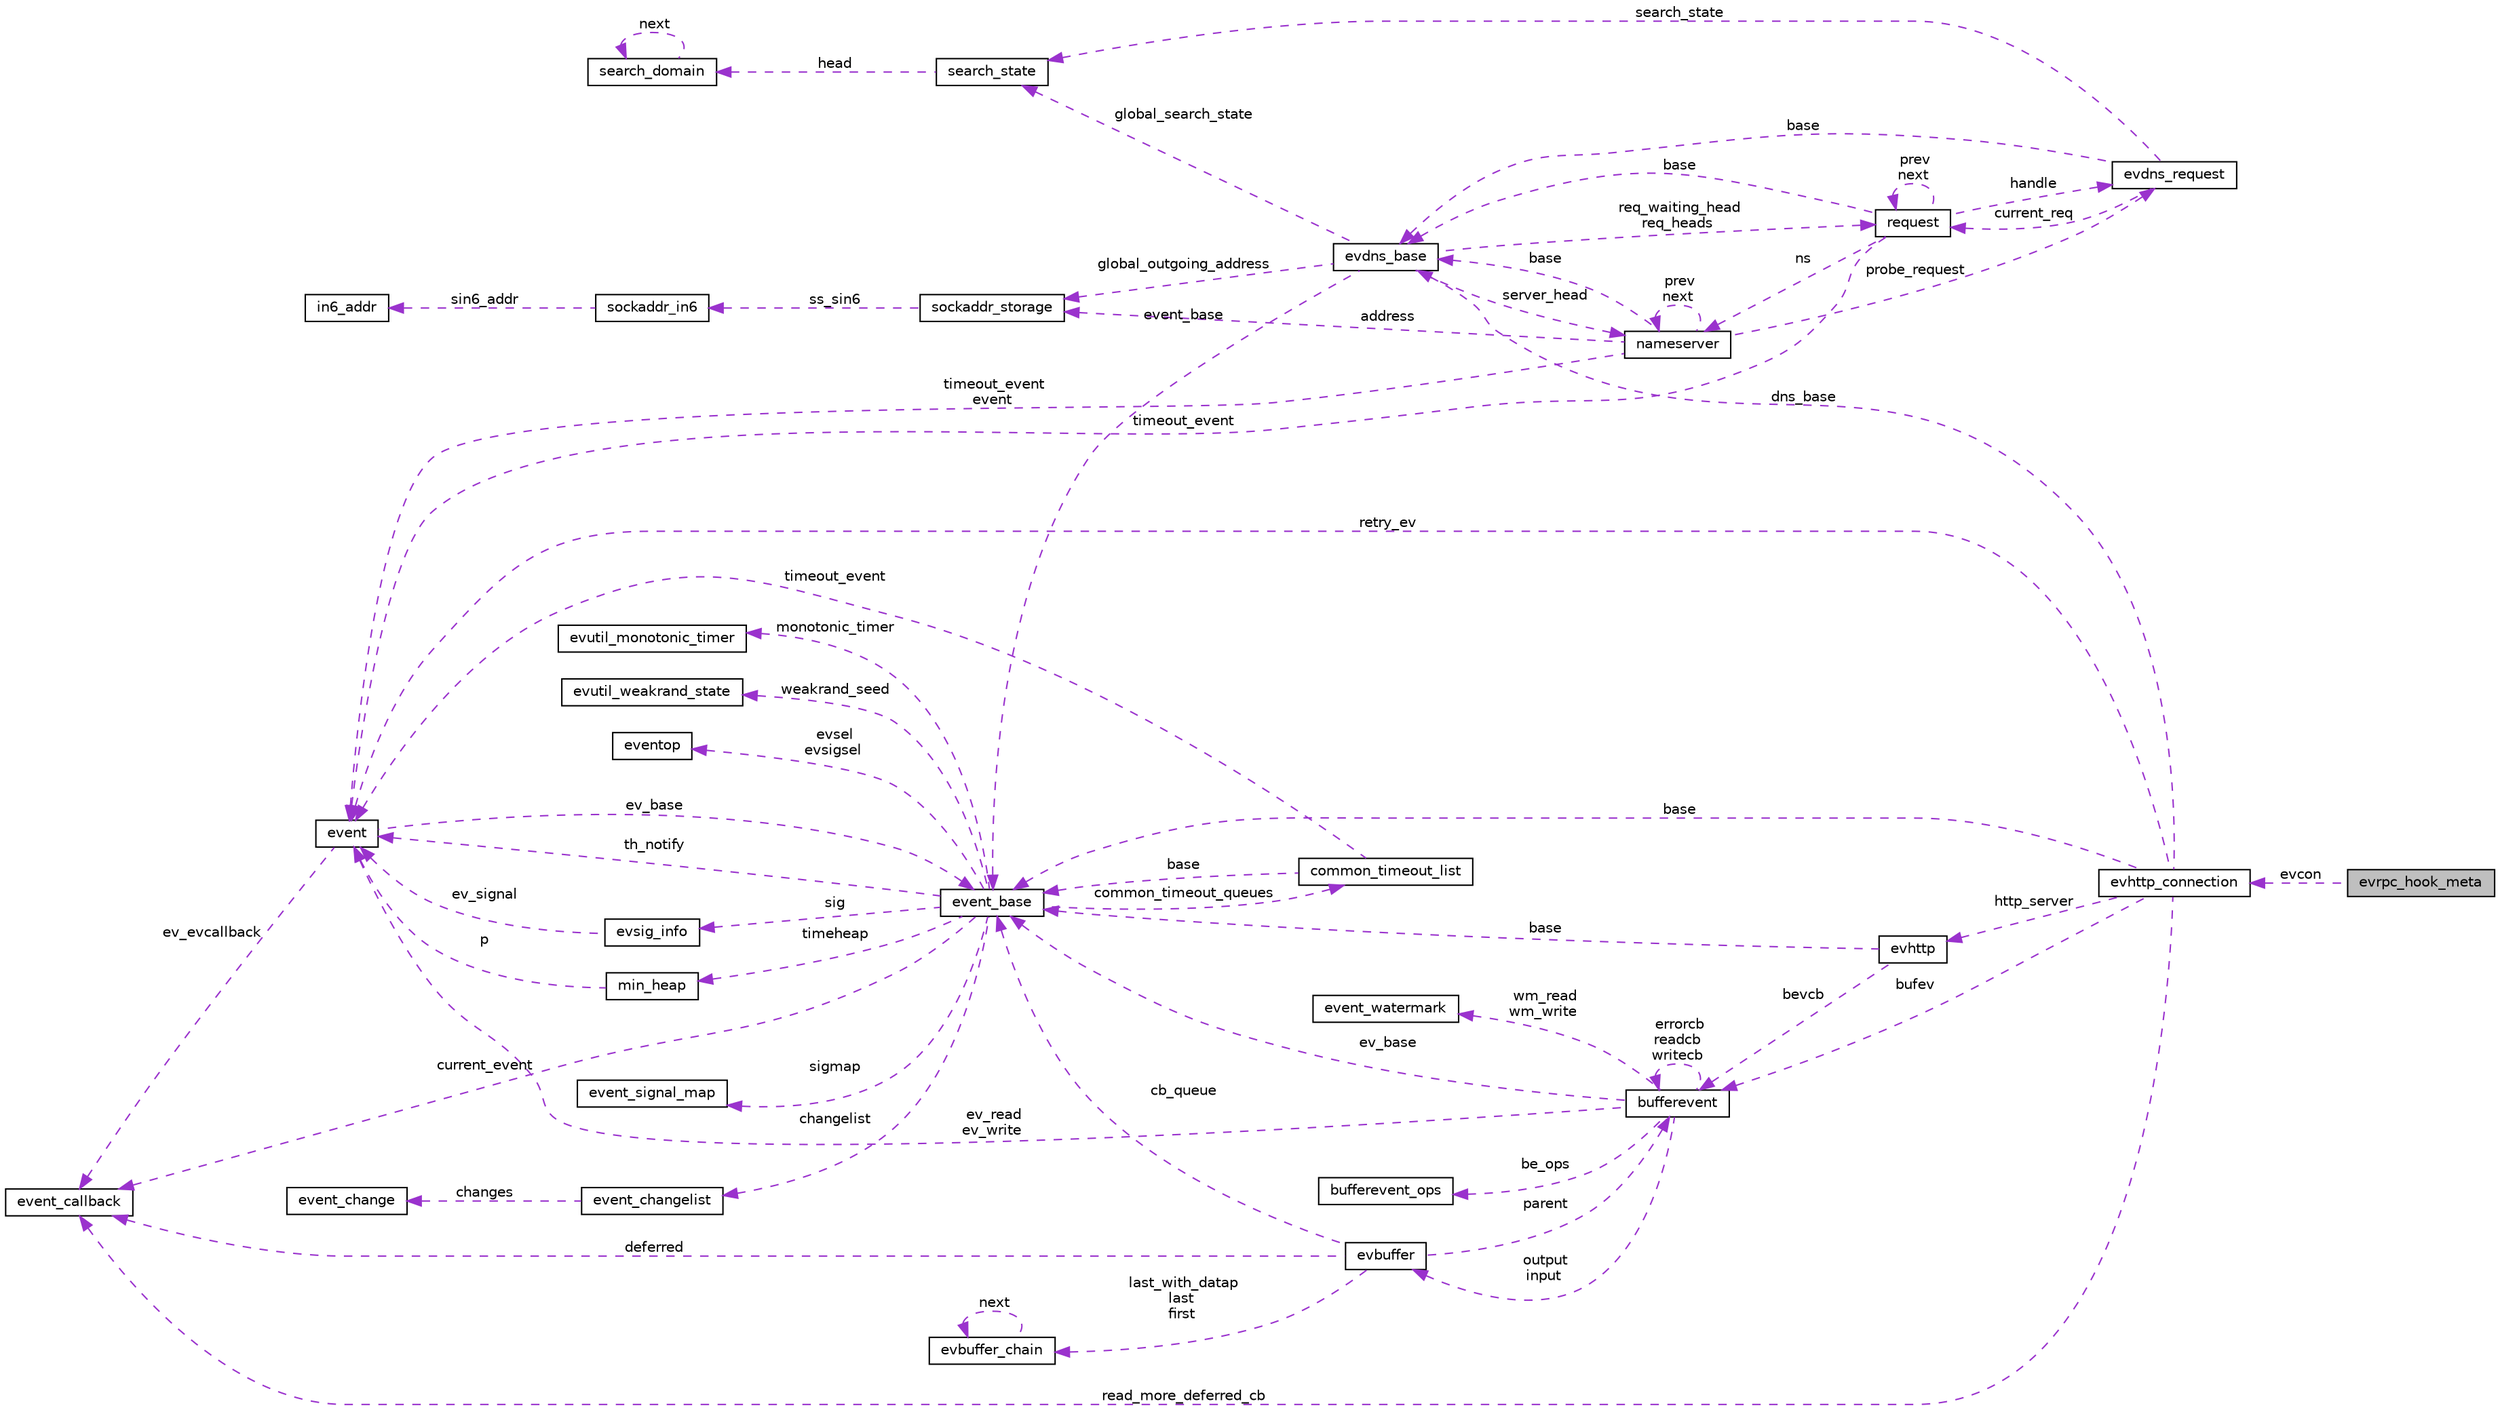 digraph "evrpc_hook_meta"
{
 // LATEX_PDF_SIZE
  edge [fontname="Helvetica",fontsize="10",labelfontname="Helvetica",labelfontsize="10"];
  node [fontname="Helvetica",fontsize="10",shape=record];
  rankdir="LR";
  Node1 [label="evrpc_hook_meta",height=0.2,width=0.4,color="black", fillcolor="grey75", style="filled", fontcolor="black",tooltip=" "];
  Node2 -> Node1 [dir="back",color="darkorchid3",fontsize="10",style="dashed",label=" evcon" ,fontname="Helvetica"];
  Node2 [label="evhttp_connection",height=0.2,width=0.4,color="black", fillcolor="white", style="filled",URL="$structevhttp__connection.html",tooltip=" "];
  Node3 -> Node2 [dir="back",color="darkorchid3",fontsize="10",style="dashed",label=" dns_base" ,fontname="Helvetica"];
  Node3 [label="evdns_base",height=0.2,width=0.4,color="black", fillcolor="white", style="filled",URL="$structevdns__base.html",tooltip=" "];
  Node4 -> Node3 [dir="back",color="darkorchid3",fontsize="10",style="dashed",label=" global_outgoing_address" ,fontname="Helvetica"];
  Node4 [label="sockaddr_storage",height=0.2,width=0.4,color="black", fillcolor="white", style="filled",URL="$structsockaddr__storage.html",tooltip=" "];
  Node5 -> Node4 [dir="back",color="darkorchid3",fontsize="10",style="dashed",label=" ss_sin6" ,fontname="Helvetica"];
  Node5 [label="sockaddr_in6",height=0.2,width=0.4,color="black", fillcolor="white", style="filled",URL="$structsockaddr__in6.html",tooltip=" "];
  Node6 -> Node5 [dir="back",color="darkorchid3",fontsize="10",style="dashed",label=" sin6_addr" ,fontname="Helvetica"];
  Node6 [label="in6_addr",height=0.2,width=0.4,color="black", fillcolor="white", style="filled",URL="$structin6__addr.html",tooltip=" "];
  Node7 -> Node3 [dir="back",color="darkorchid3",fontsize="10",style="dashed",label=" server_head" ,fontname="Helvetica"];
  Node7 [label="nameserver",height=0.2,width=0.4,color="black", fillcolor="white", style="filled",URL="$structnameserver.html",tooltip=" "];
  Node3 -> Node7 [dir="back",color="darkorchid3",fontsize="10",style="dashed",label=" base" ,fontname="Helvetica"];
  Node8 -> Node7 [dir="back",color="darkorchid3",fontsize="10",style="dashed",label=" timeout_event\nevent" ,fontname="Helvetica"];
  Node8 [label="event",height=0.2,width=0.4,color="black", fillcolor="white", style="filled",URL="$structevent.html",tooltip=" "];
  Node9 -> Node8 [dir="back",color="darkorchid3",fontsize="10",style="dashed",label=" ev_evcallback" ,fontname="Helvetica"];
  Node9 [label="event_callback",height=0.2,width=0.4,color="black", fillcolor="white", style="filled",URL="$structevent__callback.html",tooltip=" "];
  Node10 -> Node8 [dir="back",color="darkorchid3",fontsize="10",style="dashed",label=" ev_base" ,fontname="Helvetica"];
  Node10 [label="event_base",height=0.2,width=0.4,color="black", fillcolor="white", style="filled",URL="$structevent__base.html",tooltip=" "];
  Node11 -> Node10 [dir="back",color="darkorchid3",fontsize="10",style="dashed",label=" evsel\nevsigsel" ,fontname="Helvetica"];
  Node11 [label="eventop",height=0.2,width=0.4,color="black", fillcolor="white", style="filled",URL="$structeventop.html",tooltip=" "];
  Node12 -> Node10 [dir="back",color="darkorchid3",fontsize="10",style="dashed",label=" sig" ,fontname="Helvetica"];
  Node12 [label="evsig_info",height=0.2,width=0.4,color="black", fillcolor="white", style="filled",URL="$structevsig__info.html",tooltip=" "];
  Node8 -> Node12 [dir="back",color="darkorchid3",fontsize="10",style="dashed",label=" ev_signal" ,fontname="Helvetica"];
  Node13 -> Node10 [dir="back",color="darkorchid3",fontsize="10",style="dashed",label=" timeheap" ,fontname="Helvetica"];
  Node13 [label="min_heap",height=0.2,width=0.4,color="black", fillcolor="white", style="filled",URL="$structmin__heap.html",tooltip=" "];
  Node8 -> Node13 [dir="back",color="darkorchid3",fontsize="10",style="dashed",label=" p" ,fontname="Helvetica"];
  Node8 -> Node10 [dir="back",color="darkorchid3",fontsize="10",style="dashed",label=" th_notify" ,fontname="Helvetica"];
  Node9 -> Node10 [dir="back",color="darkorchid3",fontsize="10",style="dashed",label=" current_event" ,fontname="Helvetica"];
  Node14 -> Node10 [dir="back",color="darkorchid3",fontsize="10",style="dashed",label=" common_timeout_queues" ,fontname="Helvetica"];
  Node14 [label="common_timeout_list",height=0.2,width=0.4,color="black", fillcolor="white", style="filled",URL="$structcommon__timeout__list.html",tooltip=" "];
  Node8 -> Node14 [dir="back",color="darkorchid3",fontsize="10",style="dashed",label=" timeout_event" ,fontname="Helvetica"];
  Node10 -> Node14 [dir="back",color="darkorchid3",fontsize="10",style="dashed",label=" base" ,fontname="Helvetica"];
  Node15 -> Node10 [dir="back",color="darkorchid3",fontsize="10",style="dashed",label=" monotonic_timer" ,fontname="Helvetica"];
  Node15 [label="evutil_monotonic_timer",height=0.2,width=0.4,color="black", fillcolor="white", style="filled",URL="$structevutil__monotonic__timer.html",tooltip=" "];
  Node16 -> Node10 [dir="back",color="darkorchid3",fontsize="10",style="dashed",label=" sigmap" ,fontname="Helvetica"];
  Node16 [label="event_signal_map",height=0.2,width=0.4,color="black", fillcolor="white", style="filled",URL="$structevent__signal__map.html",tooltip=" "];
  Node17 -> Node10 [dir="back",color="darkorchid3",fontsize="10",style="dashed",label=" changelist" ,fontname="Helvetica"];
  Node17 [label="event_changelist",height=0.2,width=0.4,color="black", fillcolor="white", style="filled",URL="$structevent__changelist.html",tooltip=" "];
  Node18 -> Node17 [dir="back",color="darkorchid3",fontsize="10",style="dashed",label=" changes" ,fontname="Helvetica"];
  Node18 [label="event_change",height=0.2,width=0.4,color="black", fillcolor="white", style="filled",URL="$structevent__change.html",tooltip=" "];
  Node19 -> Node10 [dir="back",color="darkorchid3",fontsize="10",style="dashed",label=" weakrand_seed" ,fontname="Helvetica"];
  Node19 [label="evutil_weakrand_state",height=0.2,width=0.4,color="black", fillcolor="white", style="filled",URL="$structevutil__weakrand__state.html",tooltip=" "];
  Node4 -> Node7 [dir="back",color="darkorchid3",fontsize="10",style="dashed",label=" address" ,fontname="Helvetica"];
  Node20 -> Node7 [dir="back",color="darkorchid3",fontsize="10",style="dashed",label=" probe_request" ,fontname="Helvetica"];
  Node20 [label="evdns_request",height=0.2,width=0.4,color="black", fillcolor="white", style="filled",URL="$structevdns__request.html",tooltip=" "];
  Node3 -> Node20 [dir="back",color="darkorchid3",fontsize="10",style="dashed",label=" base" ,fontname="Helvetica"];
  Node21 -> Node20 [dir="back",color="darkorchid3",fontsize="10",style="dashed",label=" current_req" ,fontname="Helvetica"];
  Node21 [label="request",height=0.2,width=0.4,color="black", fillcolor="white", style="filled",URL="$structrequest.html",tooltip=" "];
  Node3 -> Node21 [dir="back",color="darkorchid3",fontsize="10",style="dashed",label=" base" ,fontname="Helvetica"];
  Node8 -> Node21 [dir="back",color="darkorchid3",fontsize="10",style="dashed",label=" timeout_event" ,fontname="Helvetica"];
  Node20 -> Node21 [dir="back",color="darkorchid3",fontsize="10",style="dashed",label=" handle" ,fontname="Helvetica"];
  Node7 -> Node21 [dir="back",color="darkorchid3",fontsize="10",style="dashed",label=" ns" ,fontname="Helvetica"];
  Node21 -> Node21 [dir="back",color="darkorchid3",fontsize="10",style="dashed",label=" prev\nnext" ,fontname="Helvetica"];
  Node22 -> Node20 [dir="back",color="darkorchid3",fontsize="10",style="dashed",label=" search_state" ,fontname="Helvetica"];
  Node22 [label="search_state",height=0.2,width=0.4,color="black", fillcolor="white", style="filled",URL="$structsearch__state.html",tooltip=" "];
  Node23 -> Node22 [dir="back",color="darkorchid3",fontsize="10",style="dashed",label=" head" ,fontname="Helvetica"];
  Node23 [label="search_domain",height=0.2,width=0.4,color="black", fillcolor="white", style="filled",URL="$structsearch__domain.html",tooltip=" "];
  Node23 -> Node23 [dir="back",color="darkorchid3",fontsize="10",style="dashed",label=" next" ,fontname="Helvetica"];
  Node7 -> Node7 [dir="back",color="darkorchid3",fontsize="10",style="dashed",label=" prev\nnext" ,fontname="Helvetica"];
  Node21 -> Node3 [dir="back",color="darkorchid3",fontsize="10",style="dashed",label=" req_waiting_head\nreq_heads" ,fontname="Helvetica"];
  Node22 -> Node3 [dir="back",color="darkorchid3",fontsize="10",style="dashed",label=" global_search_state" ,fontname="Helvetica"];
  Node10 -> Node3 [dir="back",color="darkorchid3",fontsize="10",style="dashed",label=" event_base" ,fontname="Helvetica"];
  Node9 -> Node2 [dir="back",color="darkorchid3",fontsize="10",style="dashed",label=" read_more_deferred_cb" ,fontname="Helvetica"];
  Node8 -> Node2 [dir="back",color="darkorchid3",fontsize="10",style="dashed",label=" retry_ev" ,fontname="Helvetica"];
  Node24 -> Node2 [dir="back",color="darkorchid3",fontsize="10",style="dashed",label=" http_server" ,fontname="Helvetica"];
  Node24 [label="evhttp",height=0.2,width=0.4,color="black", fillcolor="white", style="filled",URL="$structevhttp.html",tooltip=" "];
  Node10 -> Node24 [dir="back",color="darkorchid3",fontsize="10",style="dashed",label=" base" ,fontname="Helvetica"];
  Node25 -> Node24 [dir="back",color="darkorchid3",fontsize="10",style="dashed",label=" bevcb" ,fontname="Helvetica"];
  Node25 [label="bufferevent",height=0.2,width=0.4,color="black", fillcolor="white", style="filled",URL="$structbufferevent.html",tooltip=" "];
  Node26 -> Node25 [dir="back",color="darkorchid3",fontsize="10",style="dashed",label=" wm_read\nwm_write" ,fontname="Helvetica"];
  Node26 [label="event_watermark",height=0.2,width=0.4,color="black", fillcolor="white", style="filled",URL="$structevent__watermark.html",tooltip=" "];
  Node8 -> Node25 [dir="back",color="darkorchid3",fontsize="10",style="dashed",label=" ev_read\nev_write" ,fontname="Helvetica"];
  Node27 -> Node25 [dir="back",color="darkorchid3",fontsize="10",style="dashed",label=" output\ninput" ,fontname="Helvetica"];
  Node27 [label="evbuffer",height=0.2,width=0.4,color="black", fillcolor="white", style="filled",URL="$structevbuffer.html",tooltip=" "];
  Node9 -> Node27 [dir="back",color="darkorchid3",fontsize="10",style="dashed",label=" deferred" ,fontname="Helvetica"];
  Node28 -> Node27 [dir="back",color="darkorchid3",fontsize="10",style="dashed",label=" last_with_datap\nlast\nfirst" ,fontname="Helvetica"];
  Node28 [label="evbuffer_chain",height=0.2,width=0.4,color="black", fillcolor="white", style="filled",URL="$structevbuffer__chain.html",tooltip=" "];
  Node28 -> Node28 [dir="back",color="darkorchid3",fontsize="10",style="dashed",label=" next" ,fontname="Helvetica"];
  Node10 -> Node27 [dir="back",color="darkorchid3",fontsize="10",style="dashed",label=" cb_queue" ,fontname="Helvetica"];
  Node25 -> Node27 [dir="back",color="darkorchid3",fontsize="10",style="dashed",label=" parent" ,fontname="Helvetica"];
  Node10 -> Node25 [dir="back",color="darkorchid3",fontsize="10",style="dashed",label=" ev_base" ,fontname="Helvetica"];
  Node25 -> Node25 [dir="back",color="darkorchid3",fontsize="10",style="dashed",label=" errorcb\nreadcb\nwritecb" ,fontname="Helvetica"];
  Node29 -> Node25 [dir="back",color="darkorchid3",fontsize="10",style="dashed",label=" be_ops" ,fontname="Helvetica"];
  Node29 [label="bufferevent_ops",height=0.2,width=0.4,color="black", fillcolor="white", style="filled",URL="$structbufferevent__ops.html",tooltip=" "];
  Node10 -> Node2 [dir="back",color="darkorchid3",fontsize="10",style="dashed",label=" base" ,fontname="Helvetica"];
  Node25 -> Node2 [dir="back",color="darkorchid3",fontsize="10",style="dashed",label=" bufev" ,fontname="Helvetica"];
}
